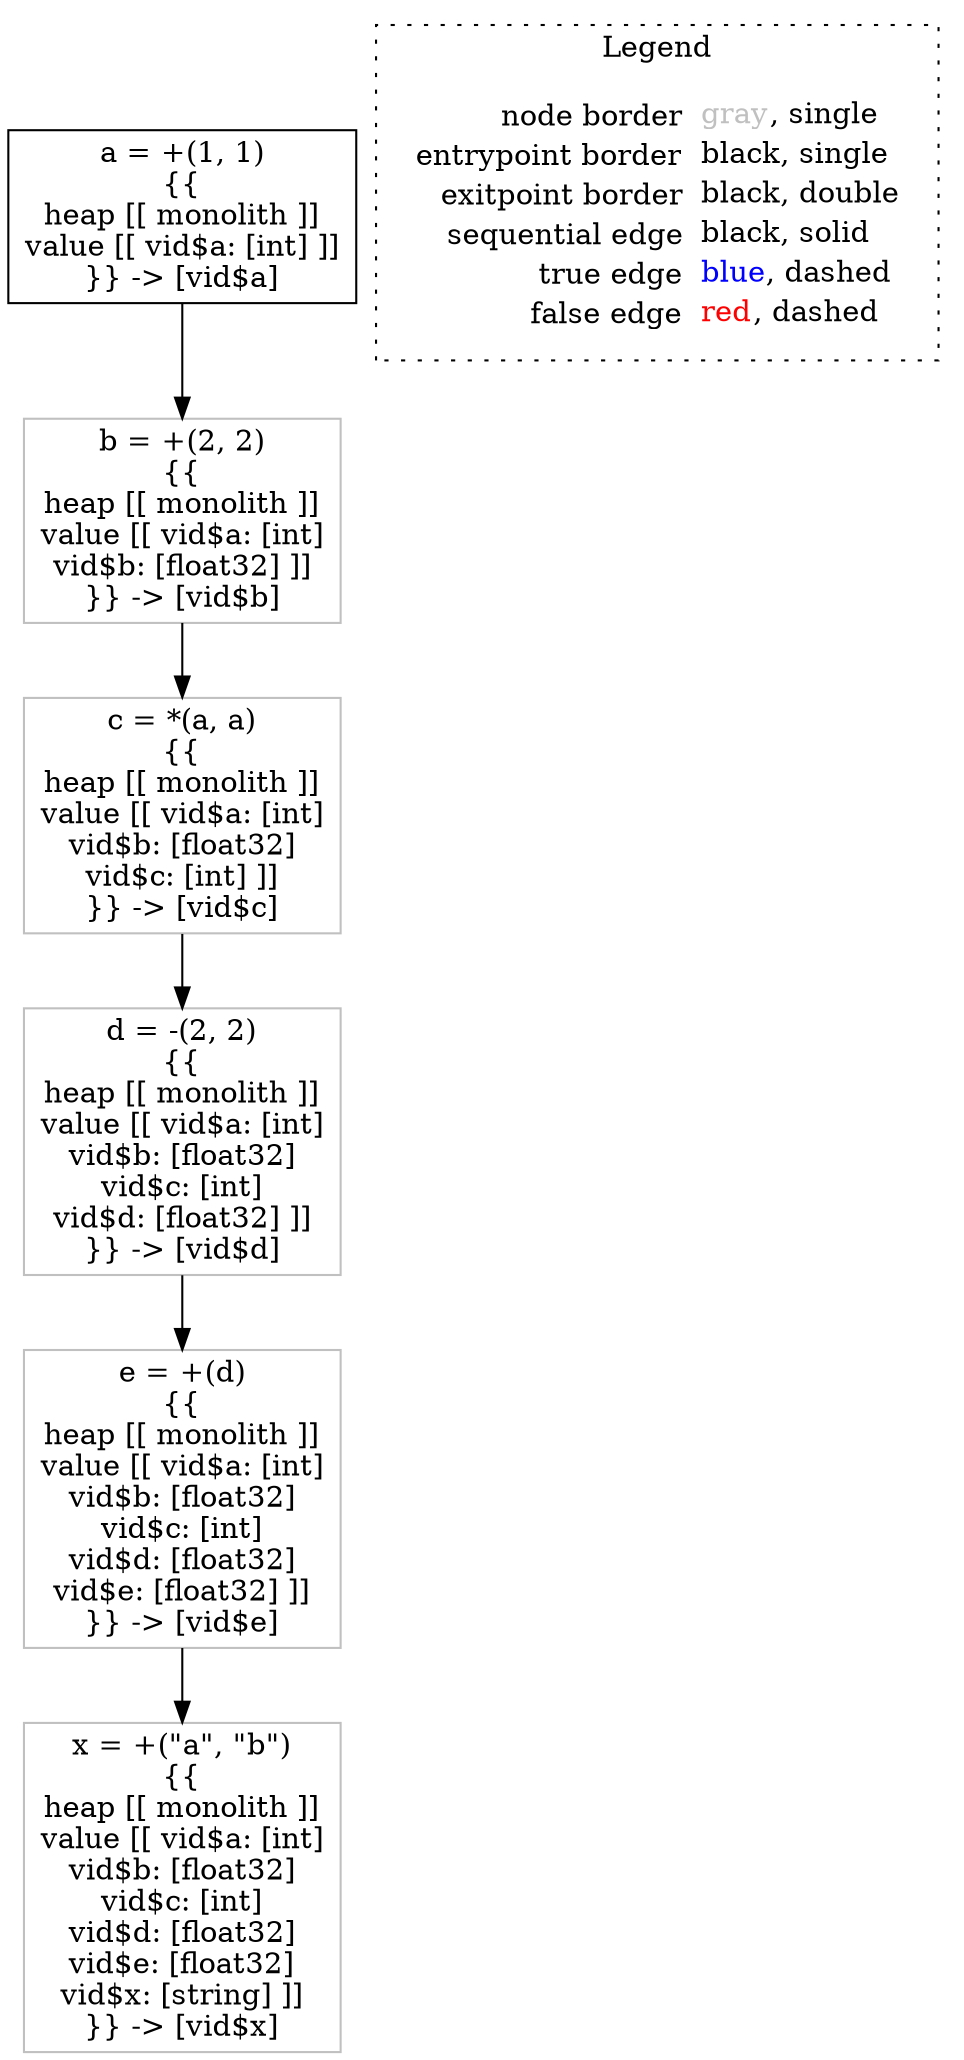 digraph {
	"node0" [shape="rect",color="black",label=<a = +(1, 1)<BR/>{{<BR/>heap [[ monolith ]]<BR/>value [[ vid$a: [int] ]]<BR/>}} -&gt; [vid$a]>];
	"node1" [shape="rect",color="gray",label=<x = +(&quot;a&quot;, &quot;b&quot;)<BR/>{{<BR/>heap [[ monolith ]]<BR/>value [[ vid$a: [int]<BR/>vid$b: [float32]<BR/>vid$c: [int]<BR/>vid$d: [float32]<BR/>vid$e: [float32]<BR/>vid$x: [string] ]]<BR/>}} -&gt; [vid$x]>];
	"node2" [shape="rect",color="gray",label=<b = +(2, 2)<BR/>{{<BR/>heap [[ monolith ]]<BR/>value [[ vid$a: [int]<BR/>vid$b: [float32] ]]<BR/>}} -&gt; [vid$b]>];
	"node3" [shape="rect",color="gray",label=<d = -(2, 2)<BR/>{{<BR/>heap [[ monolith ]]<BR/>value [[ vid$a: [int]<BR/>vid$b: [float32]<BR/>vid$c: [int]<BR/>vid$d: [float32] ]]<BR/>}} -&gt; [vid$d]>];
	"node4" [shape="rect",color="gray",label=<e = +(d)<BR/>{{<BR/>heap [[ monolith ]]<BR/>value [[ vid$a: [int]<BR/>vid$b: [float32]<BR/>vid$c: [int]<BR/>vid$d: [float32]<BR/>vid$e: [float32] ]]<BR/>}} -&gt; [vid$e]>];
	"node5" [shape="rect",color="gray",label=<c = *(a, a)<BR/>{{<BR/>heap [[ monolith ]]<BR/>value [[ vid$a: [int]<BR/>vid$b: [float32]<BR/>vid$c: [int] ]]<BR/>}} -&gt; [vid$c]>];
	"node2" -> "node5" [color="black"];
	"node3" -> "node4" [color="black"];
	"node0" -> "node2" [color="black"];
	"node4" -> "node1" [color="black"];
	"node5" -> "node3" [color="black"];
subgraph cluster_legend {
	label="Legend";
	style=dotted;
	node [shape=plaintext];
	"legend" [label=<<table border="0" cellpadding="2" cellspacing="0" cellborder="0"><tr><td align="right">node border&nbsp;</td><td align="left"><font color="gray">gray</font>, single</td></tr><tr><td align="right">entrypoint border&nbsp;</td><td align="left"><font color="black">black</font>, single</td></tr><tr><td align="right">exitpoint border&nbsp;</td><td align="left"><font color="black">black</font>, double</td></tr><tr><td align="right">sequential edge&nbsp;</td><td align="left"><font color="black">black</font>, solid</td></tr><tr><td align="right">true edge&nbsp;</td><td align="left"><font color="blue">blue</font>, dashed</td></tr><tr><td align="right">false edge&nbsp;</td><td align="left"><font color="red">red</font>, dashed</td></tr></table>>];
}

}
